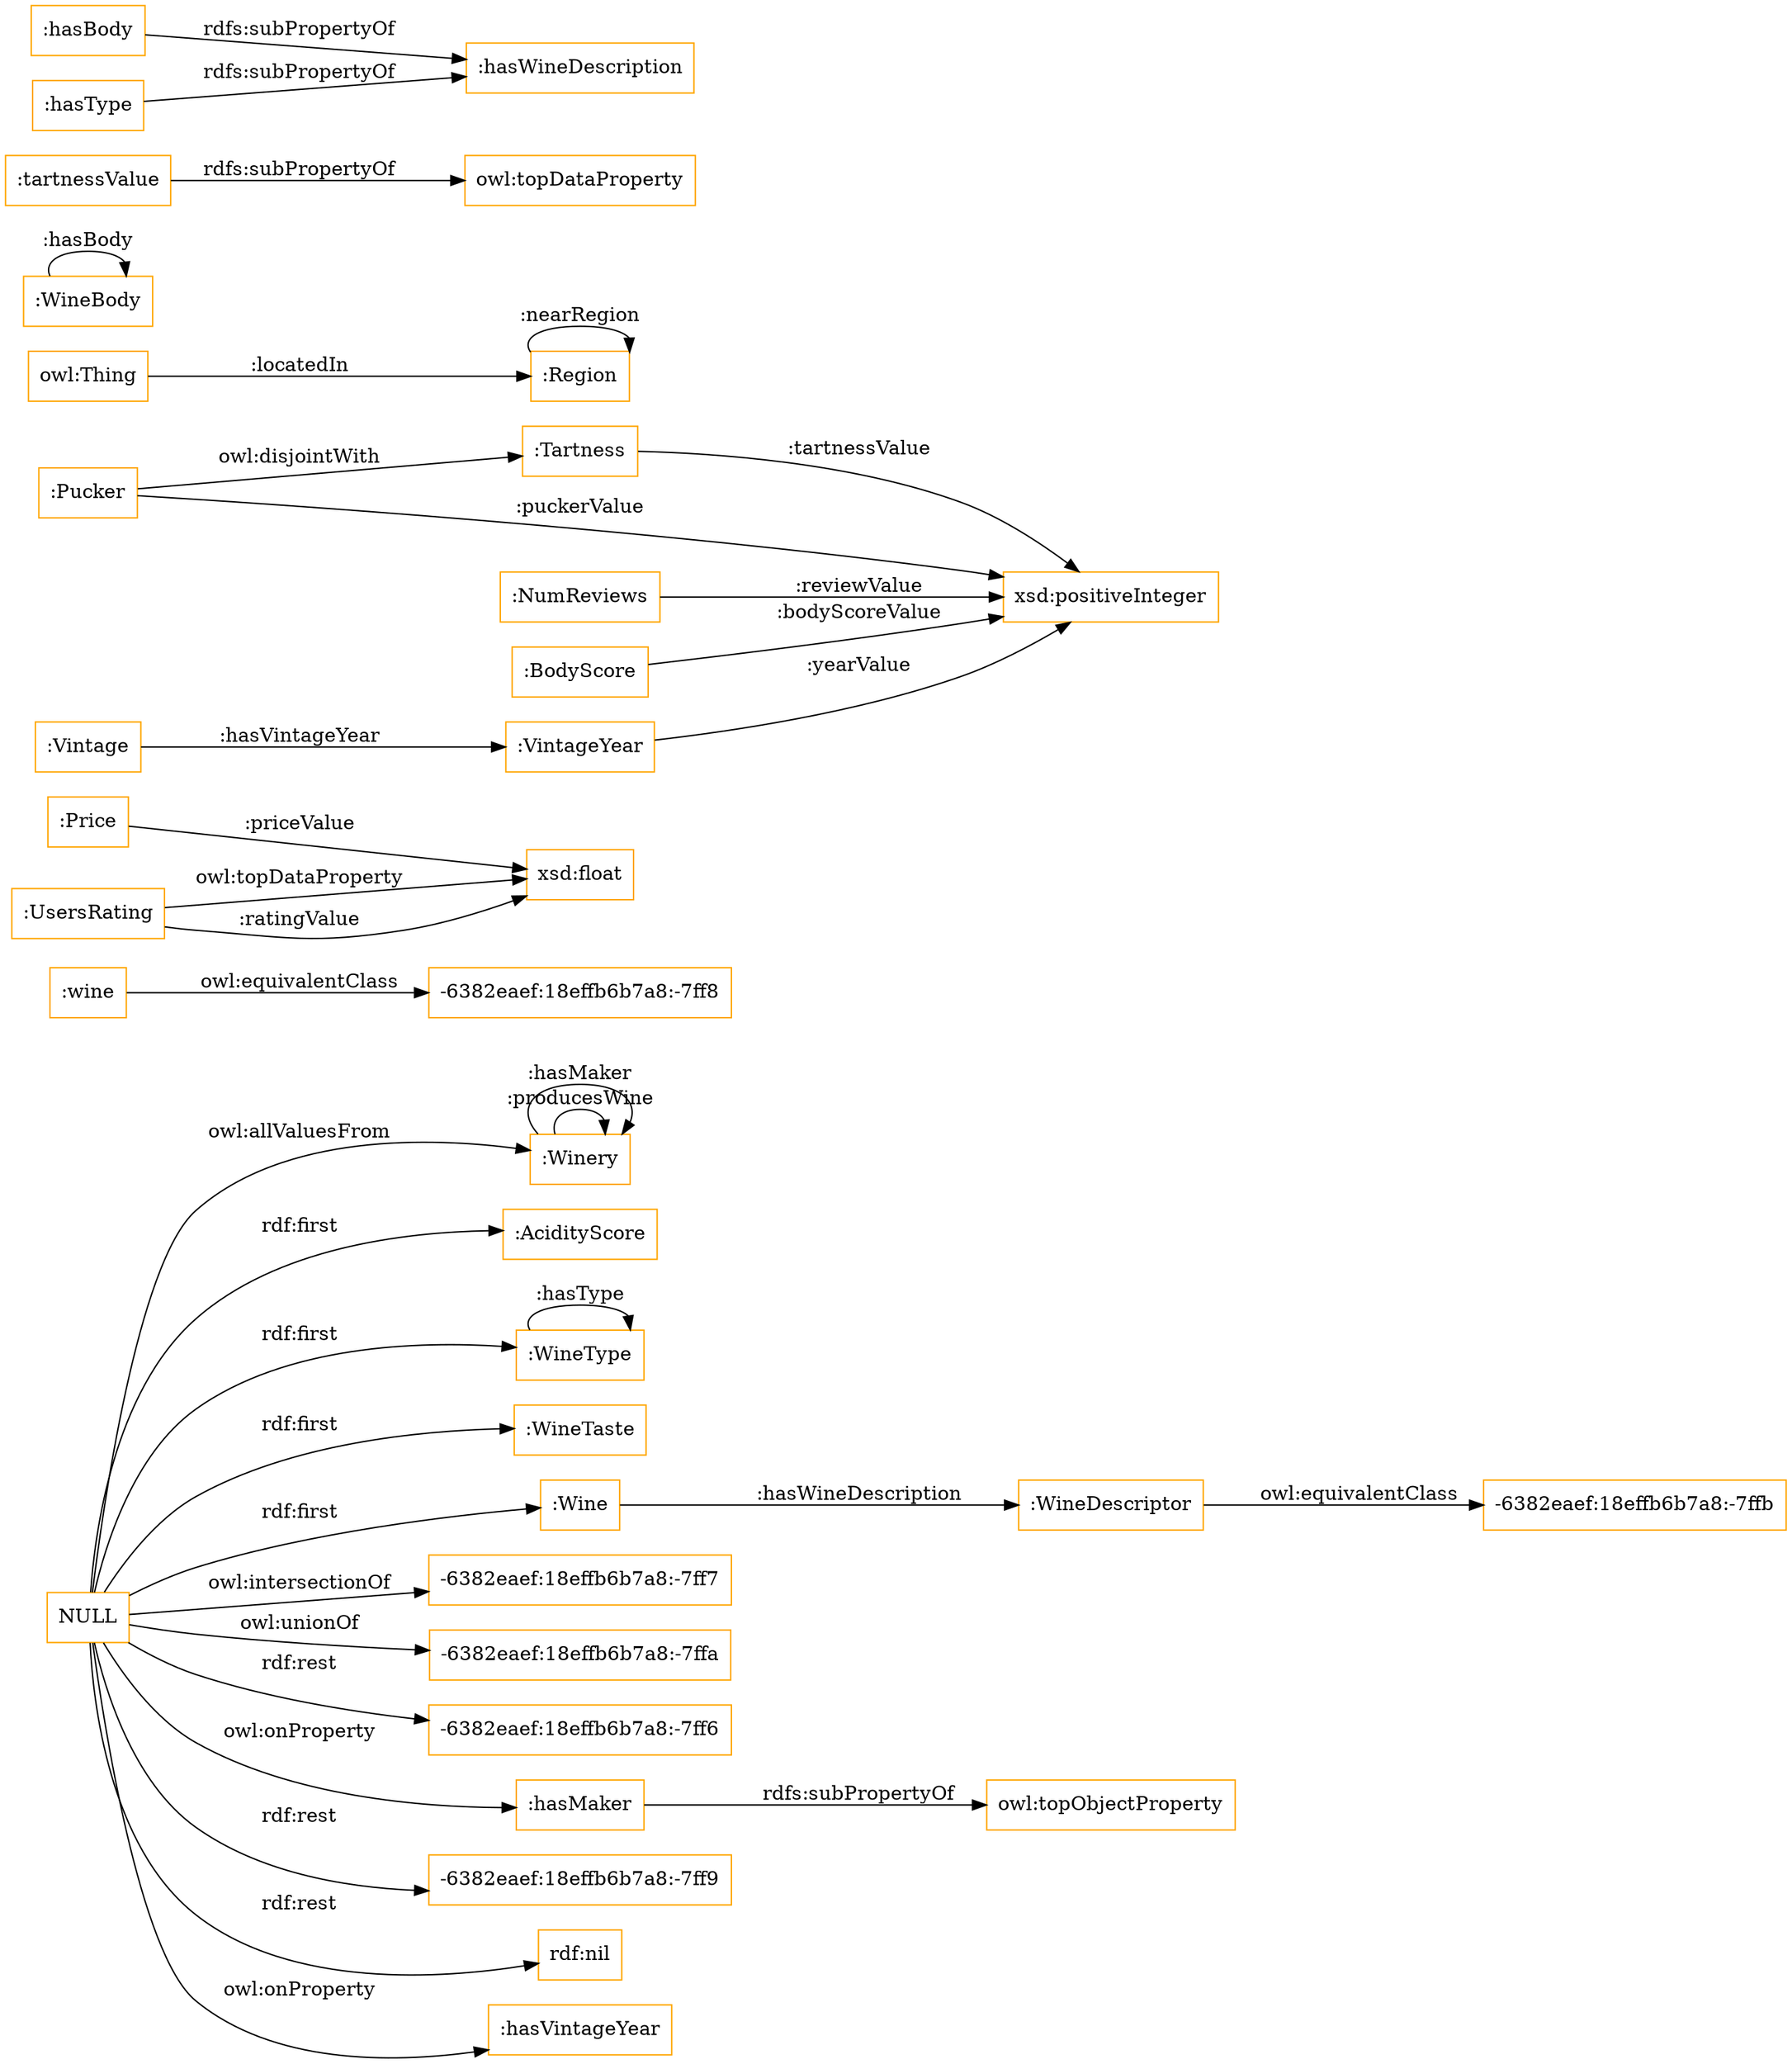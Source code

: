 digraph ar2dtool_diagram { 
rankdir=LR;
size="1501"
node [shape = rectangle, color="orange"]; ":Winery" "-6382eaef:18effb6b7a8:-7ff8" ":Price" "-6382eaef:18effb6b7a8:-7ffb" ":WineDescriptor" ":AcidityScore" ":Pucker" ":Region" ":WineType" ":Tartness" ":WineTaste" ":Vintage" ":wine" ":UsersRating" ":NumReviews" ":WineBody" ":BodyScore" ":Wine" ":VintageYear" ; /*classes style*/
	"NULL" -> ":AcidityScore" [ label = "rdf:first" ];
	"NULL" -> ":Winery" [ label = "owl:allValuesFrom" ];
	"NULL" -> ":WineType" [ label = "rdf:first" ];
	"NULL" -> "-6382eaef:18effb6b7a8:-7ff7" [ label = "owl:intersectionOf" ];
	"NULL" -> "-6382eaef:18effb6b7a8:-7ffa" [ label = "owl:unionOf" ];
	"NULL" -> ":WineTaste" [ label = "rdf:first" ];
	"NULL" -> "-6382eaef:18effb6b7a8:-7ff6" [ label = "rdf:rest" ];
	"NULL" -> ":hasMaker" [ label = "owl:onProperty" ];
	"NULL" -> "-6382eaef:18effb6b7a8:-7ff9" [ label = "rdf:rest" ];
	"NULL" -> ":Wine" [ label = "rdf:first" ];
	"NULL" -> "rdf:nil" [ label = "rdf:rest" ];
	"NULL" -> ":hasVintageYear" [ label = "owl:onProperty" ];
	":tartnessValue" -> "owl:topDataProperty" [ label = "rdfs:subPropertyOf" ];
	":hasBody" -> ":hasWineDescription" [ label = "rdfs:subPropertyOf" ];
	":wine" -> "-6382eaef:18effb6b7a8:-7ff8" [ label = "owl:equivalentClass" ];
	":hasMaker" -> "owl:topObjectProperty" [ label = "rdfs:subPropertyOf" ];
	":Pucker" -> ":Tartness" [ label = "owl:disjointWith" ];
	":WineDescriptor" -> "-6382eaef:18effb6b7a8:-7ffb" [ label = "owl:equivalentClass" ];
	":hasType" -> ":hasWineDescription" [ label = "rdfs:subPropertyOf" ];
	":Tartness" -> "xsd:positiveInteger" [ label = ":tartnessValue" ];
	":Winery" -> ":Winery" [ label = ":producesWine" ];
	":Pucker" -> "xsd:positiveInteger" [ label = ":puckerValue" ];
	"owl:Thing" -> ":Region" [ label = ":locatedIn" ];
	":NumReviews" -> "xsd:positiveInteger" [ label = ":reviewValue" ];
	":VintageYear" -> "xsd:positiveInteger" [ label = ":yearValue" ];
	":Region" -> ":Region" [ label = ":nearRegion" ];
	":Price" -> "xsd:float" [ label = ":priceValue" ];
	":BodyScore" -> "xsd:positiveInteger" [ label = ":bodyScoreValue" ];
	":Winery" -> ":Winery" [ label = ":hasMaker" ];
	":Wine" -> ":WineDescriptor" [ label = ":hasWineDescription" ];
	":UsersRating" -> "xsd:float" [ label = "owl:topDataProperty" ];
	":Vintage" -> ":VintageYear" [ label = ":hasVintageYear" ];
	":WineBody" -> ":WineBody" [ label = ":hasBody" ];
	":WineType" -> ":WineType" [ label = ":hasType" ];
	":UsersRating" -> "xsd:float" [ label = ":ratingValue" ];

}
